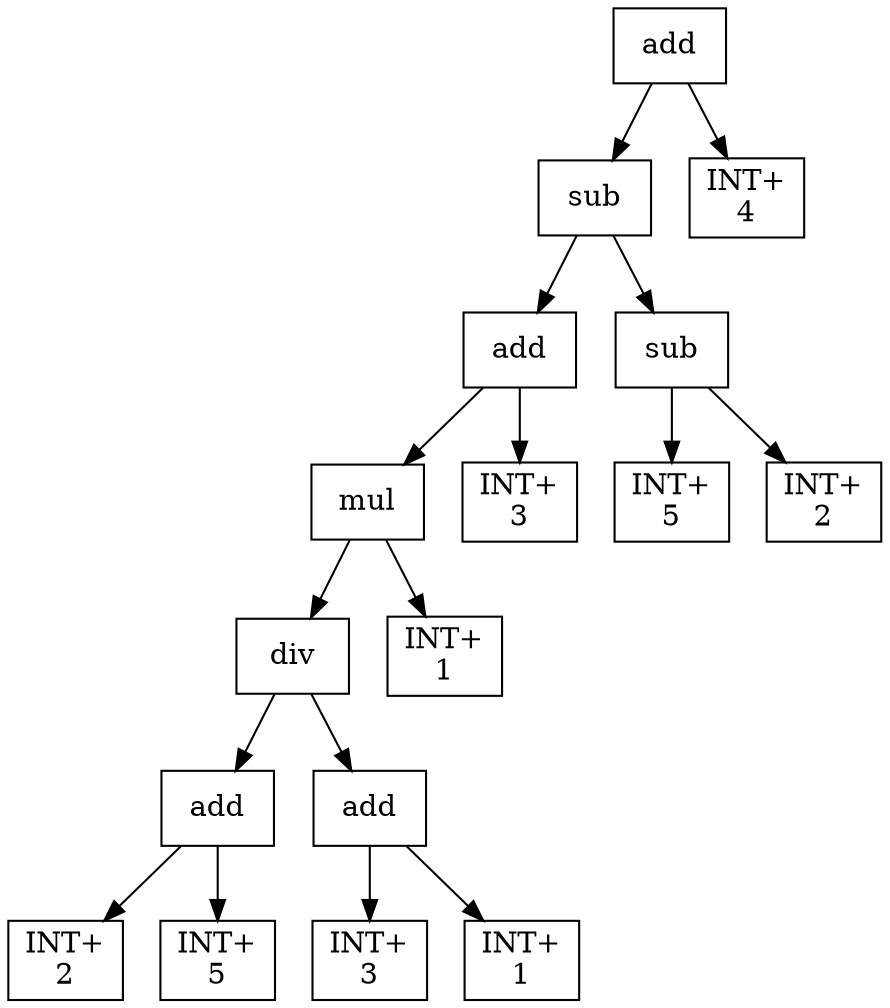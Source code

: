 digraph expr {
  node [shape=box];
  n1 [label="add"];
  n2 [label="sub"];
  n3 [label="add"];
  n4 [label="mul"];
  n5 [label="div"];
  n6 [label="add"];
  n7 [label="INT+\n2"];
  n8 [label="INT+\n5"];
  n6 -> n7;
  n6 -> n8;
  n9 [label="add"];
  n10 [label="INT+\n3"];
  n11 [label="INT+\n1"];
  n9 -> n10;
  n9 -> n11;
  n5 -> n6;
  n5 -> n9;
  n12 [label="INT+\n1"];
  n4 -> n5;
  n4 -> n12;
  n13 [label="INT+\n3"];
  n3 -> n4;
  n3 -> n13;
  n14 [label="sub"];
  n15 [label="INT+\n5"];
  n16 [label="INT+\n2"];
  n14 -> n15;
  n14 -> n16;
  n2 -> n3;
  n2 -> n14;
  n17 [label="INT+\n4"];
  n1 -> n2;
  n1 -> n17;
}